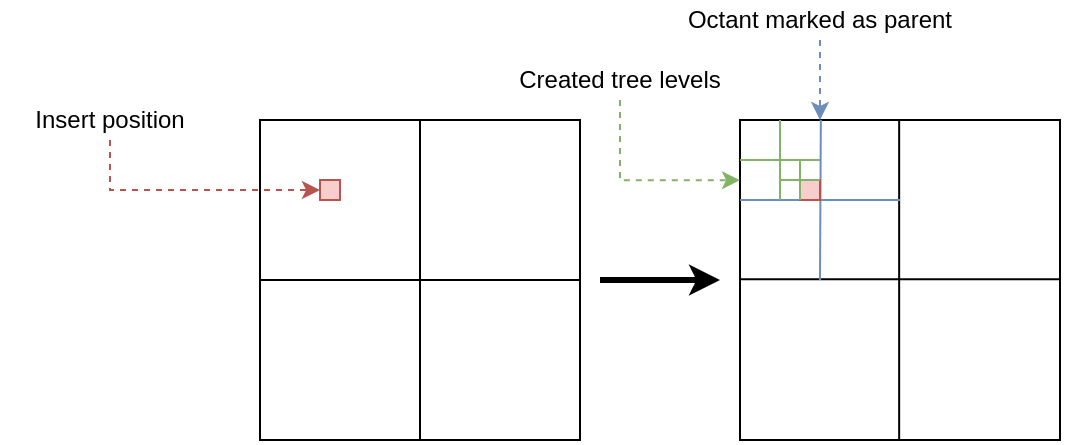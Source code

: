 <mxfile version="13.0.5" type="device"><diagram id="KSC68AzNaRQMzxr0j_Fd" name="Page-1"><mxGraphModel dx="716" dy="366" grid="1" gridSize="10" guides="1" tooltips="1" connect="1" arrows="1" fold="1" page="1" pageScale="1" pageWidth="850" pageHeight="1100" math="0" shadow="0"><root><mxCell id="0"/><mxCell id="1" parent="0"/><mxCell id="BUQn-i307c_S9WF5qaoz-1" value="" style="whiteSpace=wrap;html=1;aspect=fixed;fillColor=none;" vertex="1" parent="1"><mxGeometry x="240" y="120" width="160" height="160" as="geometry"/></mxCell><mxCell id="BUQn-i307c_S9WF5qaoz-2" value="" style="endArrow=none;html=1;exitX=0.5;exitY=1;exitDx=0;exitDy=0;entryX=0.5;entryY=0;entryDx=0;entryDy=0;" edge="1" parent="1" source="BUQn-i307c_S9WF5qaoz-1" target="BUQn-i307c_S9WF5qaoz-1"><mxGeometry width="50" height="50" relative="1" as="geometry"><mxPoint x="260" y="180" as="sourcePoint"/><mxPoint x="310" y="130" as="targetPoint"/></mxGeometry></mxCell><mxCell id="BUQn-i307c_S9WF5qaoz-3" value="" style="endArrow=none;html=1;exitX=0;exitY=0.5;exitDx=0;exitDy=0;entryX=1;entryY=0.5;entryDx=0;entryDy=0;" edge="1" parent="1" source="BUQn-i307c_S9WF5qaoz-1" target="BUQn-i307c_S9WF5qaoz-1"><mxGeometry width="50" height="50" relative="1" as="geometry"><mxPoint x="290" y="210" as="sourcePoint"/><mxPoint x="290" y="130" as="targetPoint"/></mxGeometry></mxCell><mxCell id="BUQn-i307c_S9WF5qaoz-4" value="" style="whiteSpace=wrap;html=1;aspect=fixed;fillColor=#f8cecc;strokeColor=#b85450;" vertex="1" parent="1"><mxGeometry x="270" y="150" width="10" height="10" as="geometry"/></mxCell><mxCell id="BUQn-i307c_S9WF5qaoz-7" style="edgeStyle=orthogonalEdgeStyle;rounded=0;orthogonalLoop=1;jettySize=auto;html=1;exitX=0.5;exitY=1;exitDx=0;exitDy=0;entryX=0;entryY=0.5;entryDx=0;entryDy=0;dashed=1;fillColor=#f8cecc;strokeColor=#b85450;" edge="1" parent="1" source="BUQn-i307c_S9WF5qaoz-5" target="BUQn-i307c_S9WF5qaoz-4"><mxGeometry relative="1" as="geometry"/></mxCell><mxCell id="BUQn-i307c_S9WF5qaoz-5" value="Insert position" style="text;html=1;strokeColor=none;fillColor=none;align=center;verticalAlign=middle;whiteSpace=wrap;rounded=0;" vertex="1" parent="1"><mxGeometry x="110" y="110" width="110" height="20" as="geometry"/></mxCell><mxCell id="BUQn-i307c_S9WF5qaoz-8" value="" style="endArrow=classic;html=1;strokeWidth=3;" edge="1" parent="1"><mxGeometry width="50" height="50" relative="1" as="geometry"><mxPoint x="410" y="200" as="sourcePoint"/><mxPoint x="470" y="200" as="targetPoint"/></mxGeometry></mxCell><mxCell id="BUQn-i307c_S9WF5qaoz-9" value="" style="whiteSpace=wrap;html=1;aspect=fixed;fillColor=none;" vertex="1" parent="1"><mxGeometry x="480" y="120" width="160" height="160" as="geometry"/></mxCell><mxCell id="BUQn-i307c_S9WF5qaoz-10" value="" style="endArrow=none;html=1;exitX=0.5;exitY=1;exitDx=0;exitDy=0;entryX=0.5;entryY=0;entryDx=0;entryDy=0;" edge="1" parent="1"><mxGeometry width="50" height="50" relative="1" as="geometry"><mxPoint x="559.58" y="280" as="sourcePoint"/><mxPoint x="559.58" y="120" as="targetPoint"/></mxGeometry></mxCell><mxCell id="BUQn-i307c_S9WF5qaoz-11" value="" style="endArrow=none;html=1;exitX=0;exitY=0.5;exitDx=0;exitDy=0;entryX=1;entryY=0.5;entryDx=0;entryDy=0;" edge="1" parent="1"><mxGeometry width="50" height="50" relative="1" as="geometry"><mxPoint x="480" y="199.58" as="sourcePoint"/><mxPoint x="640" y="199.58" as="targetPoint"/></mxGeometry></mxCell><mxCell id="BUQn-i307c_S9WF5qaoz-12" value="" style="endArrow=none;html=1;fillColor=#dae8fc;strokeColor=#6c8ebf;" edge="1" parent="1"><mxGeometry width="50" height="50" relative="1" as="geometry"><mxPoint x="520" y="200" as="sourcePoint"/><mxPoint x="520.42" y="120" as="targetPoint"/></mxGeometry></mxCell><mxCell id="BUQn-i307c_S9WF5qaoz-13" value="" style="endArrow=none;html=1;entryX=0;entryY=0.25;entryDx=0;entryDy=0;fillColor=#dae8fc;strokeColor=#6c8ebf;" edge="1" parent="1" target="BUQn-i307c_S9WF5qaoz-9"><mxGeometry width="50" height="50" relative="1" as="geometry"><mxPoint x="560" y="160" as="sourcePoint"/><mxPoint x="530.42" y="130" as="targetPoint"/></mxGeometry></mxCell><mxCell id="BUQn-i307c_S9WF5qaoz-14" value="" style="whiteSpace=wrap;html=1;aspect=fixed;fillColor=#f8cecc;strokeColor=#b85450;" vertex="1" parent="1"><mxGeometry x="510" y="150" width="10" height="10" as="geometry"/></mxCell><mxCell id="BUQn-i307c_S9WF5qaoz-15" value="" style="endArrow=none;html=1;fillColor=#d5e8d4;strokeColor=#82b366;" edge="1" parent="1"><mxGeometry width="50" height="50" relative="1" as="geometry"><mxPoint x="500" y="160.0" as="sourcePoint"/><mxPoint x="500" y="120" as="targetPoint"/></mxGeometry></mxCell><mxCell id="BUQn-i307c_S9WF5qaoz-16" value="" style="endArrow=none;html=1;fillColor=#d5e8d4;strokeColor=#82b366;" edge="1" parent="1"><mxGeometry width="50" height="50" relative="1" as="geometry"><mxPoint x="480" y="140" as="sourcePoint"/><mxPoint x="520" y="140" as="targetPoint"/></mxGeometry></mxCell><mxCell id="BUQn-i307c_S9WF5qaoz-19" style="edgeStyle=orthogonalEdgeStyle;rounded=0;orthogonalLoop=1;jettySize=auto;html=1;exitX=0.5;exitY=1;exitDx=0;exitDy=0;entryX=0.25;entryY=0;entryDx=0;entryDy=0;dashed=1;strokeWidth=1;fillColor=#dae8fc;strokeColor=#6c8ebf;" edge="1" parent="1" source="BUQn-i307c_S9WF5qaoz-17" target="BUQn-i307c_S9WF5qaoz-9"><mxGeometry relative="1" as="geometry"/></mxCell><mxCell id="BUQn-i307c_S9WF5qaoz-17" value="Octant marked as parent" style="text;html=1;strokeColor=none;fillColor=none;align=center;verticalAlign=middle;whiteSpace=wrap;rounded=0;" vertex="1" parent="1"><mxGeometry x="450" y="60" width="140" height="20" as="geometry"/></mxCell><mxCell id="BUQn-i307c_S9WF5qaoz-21" style="edgeStyle=orthogonalEdgeStyle;rounded=0;orthogonalLoop=1;jettySize=auto;html=1;exitX=0.5;exitY=1;exitDx=0;exitDy=0;entryX=0;entryY=0.188;entryDx=0;entryDy=0;entryPerimeter=0;dashed=1;strokeWidth=1;fillColor=#d5e8d4;strokeColor=#82b366;" edge="1" parent="1" source="BUQn-i307c_S9WF5qaoz-20" target="BUQn-i307c_S9WF5qaoz-9"><mxGeometry relative="1" as="geometry"/></mxCell><mxCell id="BUQn-i307c_S9WF5qaoz-20" value="Created tree levels" style="text;html=1;strokeColor=none;fillColor=none;align=center;verticalAlign=middle;whiteSpace=wrap;rounded=0;" vertex="1" parent="1"><mxGeometry x="360" y="90" width="120" height="20" as="geometry"/></mxCell><mxCell id="BUQn-i307c_S9WF5qaoz-22" value="" style="endArrow=none;html=1;fillColor=#d5e8d4;strokeColor=#82b366;" edge="1" parent="1"><mxGeometry width="50" height="50" relative="1" as="geometry"><mxPoint x="510" y="160" as="sourcePoint"/><mxPoint x="510" y="140" as="targetPoint"/></mxGeometry></mxCell><mxCell id="BUQn-i307c_S9WF5qaoz-23" value="" style="endArrow=none;html=1;fillColor=#d5e8d4;strokeColor=#82b366;" edge="1" parent="1"><mxGeometry width="50" height="50" relative="1" as="geometry"><mxPoint x="500" y="150" as="sourcePoint"/><mxPoint x="520" y="150" as="targetPoint"/></mxGeometry></mxCell></root></mxGraphModel></diagram></mxfile>